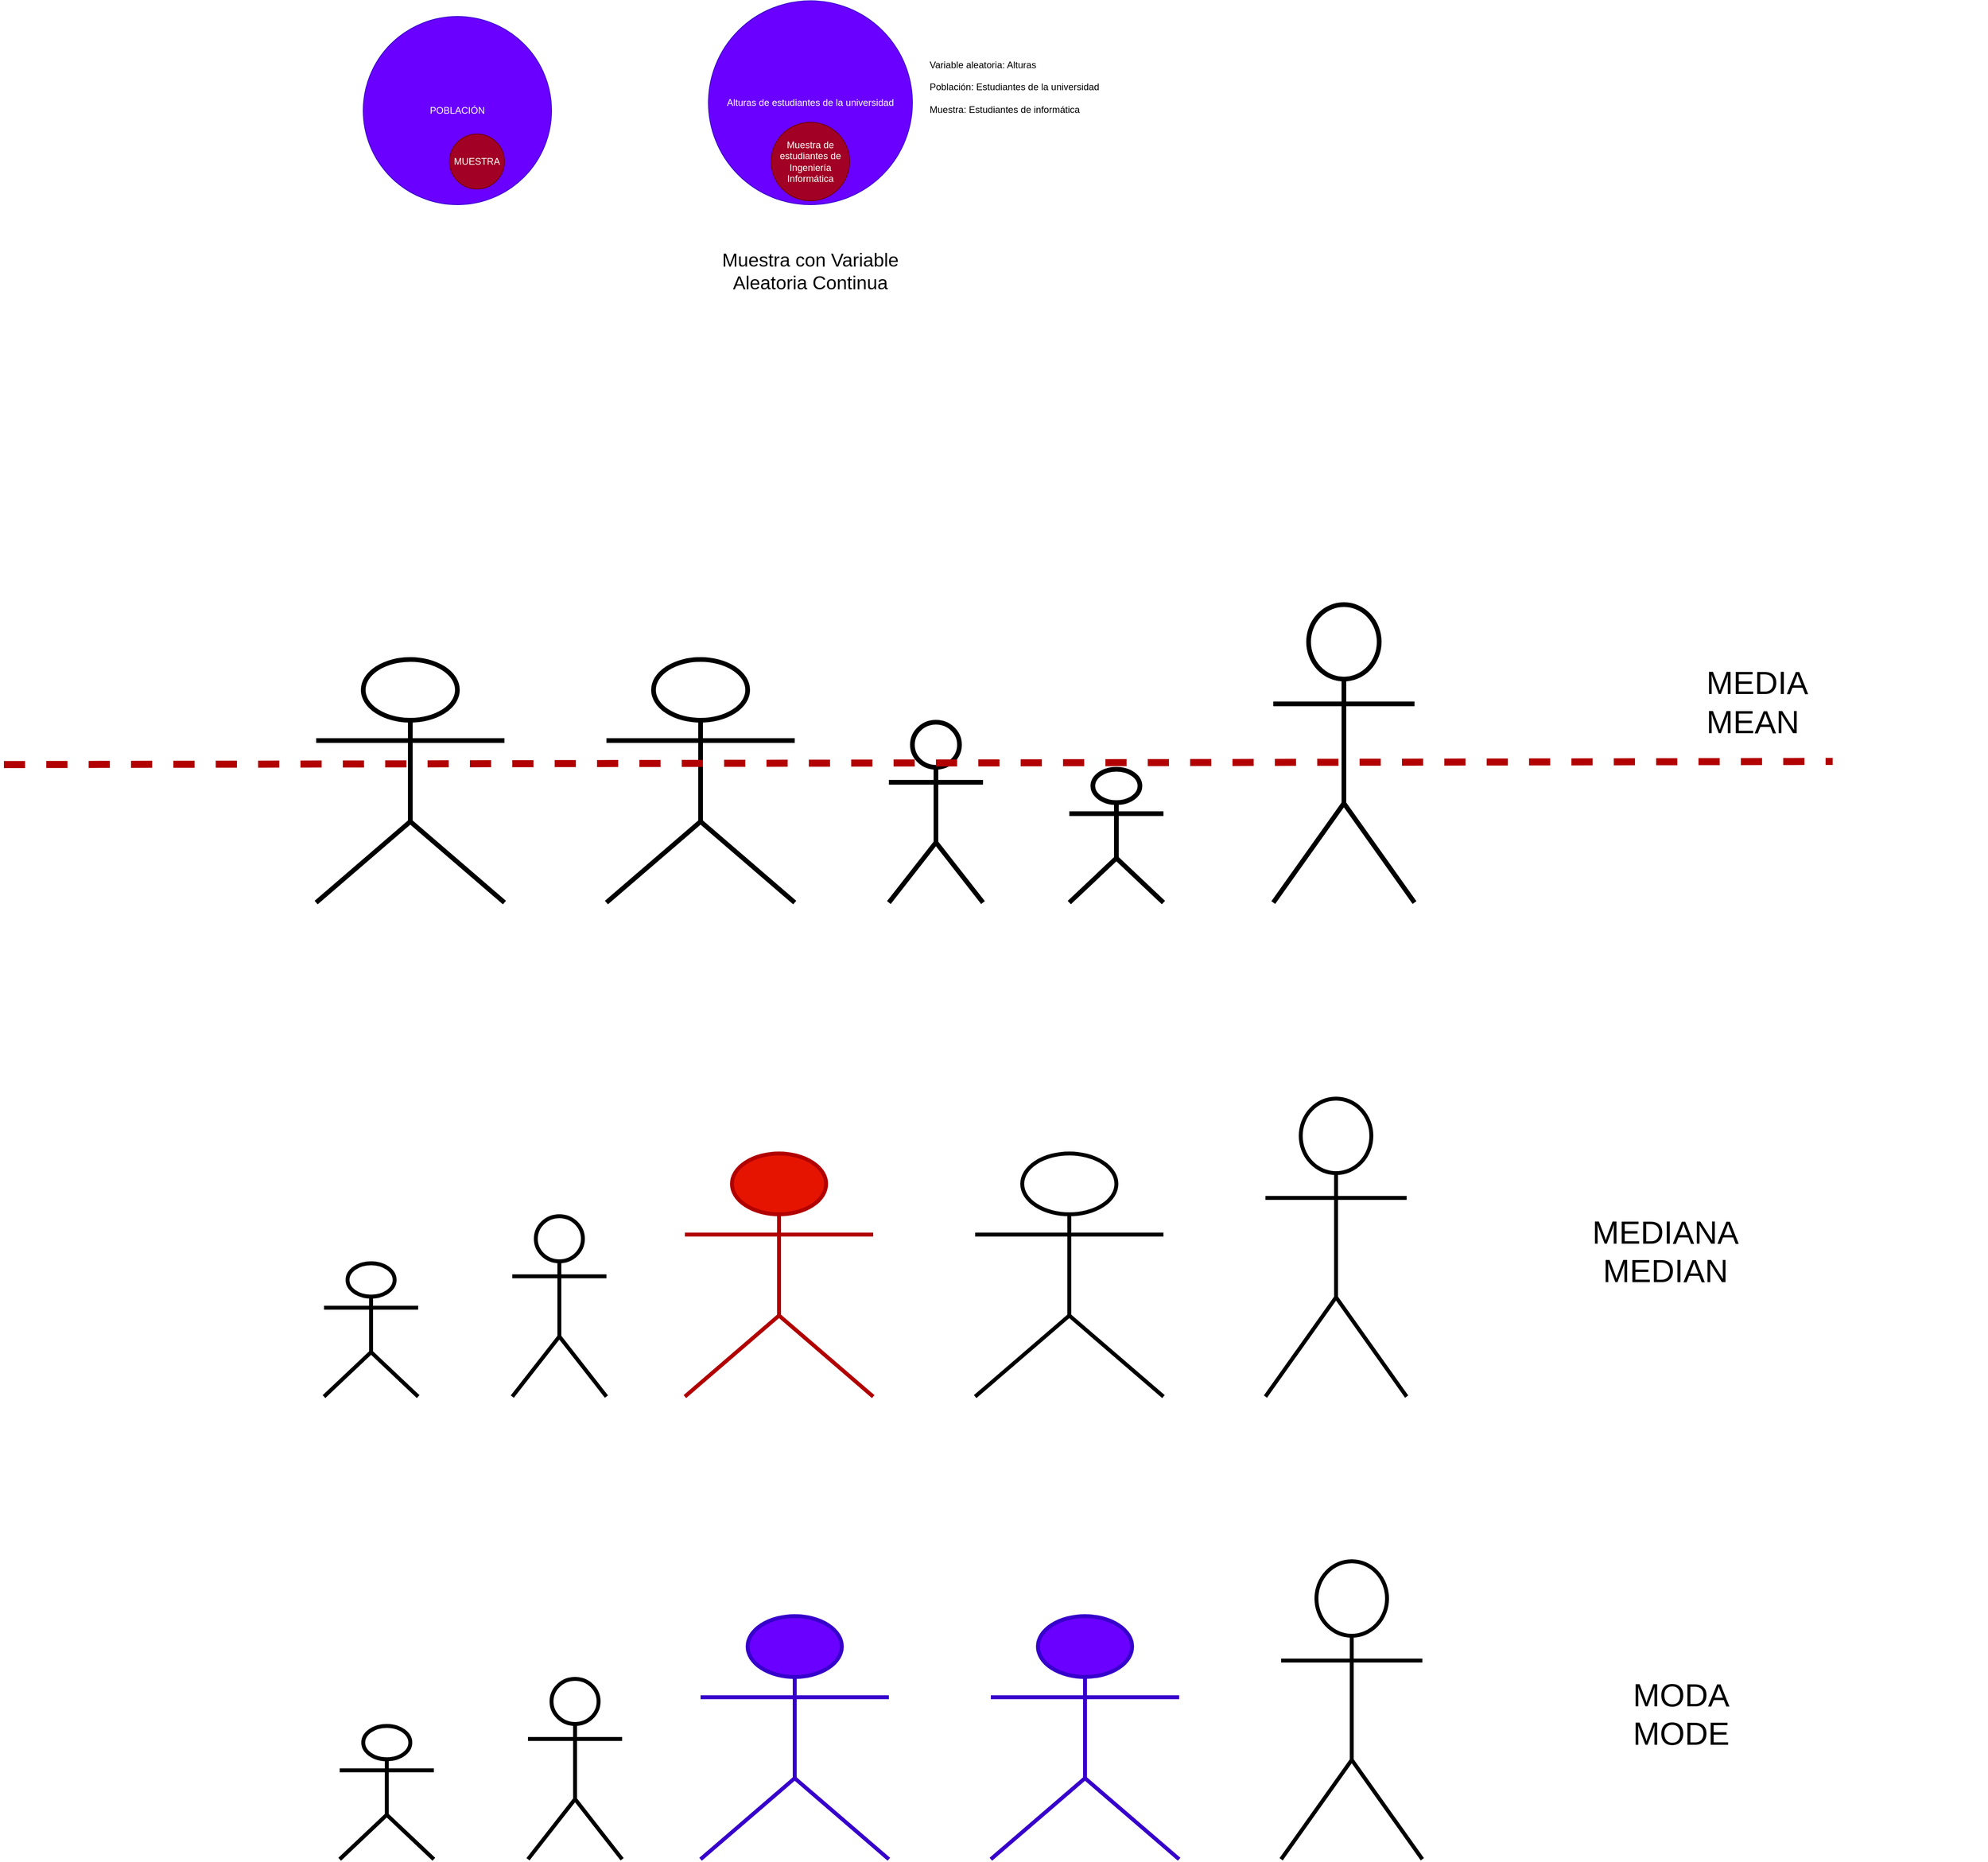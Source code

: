<mxfile version="24.7.5">
  <diagram name="Page-1" id="2sJVNby1LgSEMNk1-PV5">
    <mxGraphModel dx="3587" dy="1953" grid="1" gridSize="10" guides="1" tooltips="1" connect="1" arrows="1" fold="1" page="0" pageScale="1" pageWidth="850" pageHeight="1100" math="0" shadow="0">
      <root>
        <mxCell id="0" />
        <mxCell id="1" parent="0" />
        <mxCell id="nzXC6F38BJRtRWUt-cYX-1" value="POBLACIÓN" style="ellipse;whiteSpace=wrap;html=1;aspect=fixed;fillColor=#6a00ff;fontColor=#ffffff;strokeColor=#3700CC;" parent="1" vertex="1">
          <mxGeometry x="140" y="260" width="240" height="240" as="geometry" />
        </mxCell>
        <mxCell id="nzXC6F38BJRtRWUt-cYX-2" value="MUESTRA" style="ellipse;whiteSpace=wrap;html=1;aspect=fixed;fillColor=#a20025;fontColor=#ffffff;strokeColor=#6F0000;" parent="1" vertex="1">
          <mxGeometry x="250" y="410" width="70" height="70" as="geometry" />
        </mxCell>
        <mxCell id="nzXC6F38BJRtRWUt-cYX-3" value="Alturas de estudiantes de la universidad" style="ellipse;whiteSpace=wrap;html=1;aspect=fixed;fillColor=#6a00ff;fontColor=#ffffff;strokeColor=#3700CC;" parent="1" vertex="1">
          <mxGeometry x="580" y="240" width="260" height="260" as="geometry" />
        </mxCell>
        <mxCell id="nzXC6F38BJRtRWUt-cYX-4" value="Muestra de estudiantes de Ingeniería Informática" style="ellipse;whiteSpace=wrap;html=1;aspect=fixed;fillColor=#a20025;fontColor=#ffffff;strokeColor=#6F0000;" parent="1" vertex="1">
          <mxGeometry x="660" y="395" width="100" height="100" as="geometry" />
        </mxCell>
        <mxCell id="nzXC6F38BJRtRWUt-cYX-5" value="Variable aleatoria: Alturas&lt;div&gt;&lt;br&gt;&lt;/div&gt;&lt;div&gt;Población: Estudiantes de la universidad&lt;/div&gt;&lt;div&gt;&lt;br&gt;&lt;/div&gt;&lt;div&gt;Muestra: Estudiantes de informática&lt;/div&gt;" style="text;html=1;align=left;verticalAlign=middle;whiteSpace=wrap;rounded=0;" parent="1" vertex="1">
          <mxGeometry x="860" y="260" width="290" height="180" as="geometry" />
        </mxCell>
        <mxCell id="cdzvNs5AJnSTQuEF8yzZ-1" value="Muestra con Variable Aleatoria Continua" style="text;html=1;align=center;verticalAlign=middle;whiteSpace=wrap;rounded=0;fontSize=24;" vertex="1" parent="1">
          <mxGeometry x="580" y="550" width="260" height="70" as="geometry" />
        </mxCell>
        <mxCell id="cdzvNs5AJnSTQuEF8yzZ-18" value="" style="shape=umlActor;verticalLabelPosition=bottom;verticalAlign=top;html=1;outlineConnect=0;fillColor=#e51400;fontColor=#ffffff;strokeColor=#B20000;strokeWidth=5;" vertex="1" parent="1">
          <mxGeometry x="550" y="1710" width="240" height="310" as="geometry" />
        </mxCell>
        <mxCell id="cdzvNs5AJnSTQuEF8yzZ-19" value="" style="shape=umlActor;verticalLabelPosition=bottom;verticalAlign=top;html=1;outlineConnect=0;strokeWidth=5;" vertex="1" parent="1">
          <mxGeometry x="920" y="1710" width="240" height="310" as="geometry" />
        </mxCell>
        <mxCell id="cdzvNs5AJnSTQuEF8yzZ-20" value="" style="shape=umlActor;verticalLabelPosition=bottom;verticalAlign=top;html=1;outlineConnect=0;strokeWidth=5;" vertex="1" parent="1">
          <mxGeometry x="330" y="1790" width="120" height="230" as="geometry" />
        </mxCell>
        <mxCell id="cdzvNs5AJnSTQuEF8yzZ-21" value="" style="shape=umlActor;verticalLabelPosition=bottom;verticalAlign=top;html=1;outlineConnect=0;strokeWidth=5;" vertex="1" parent="1">
          <mxGeometry x="90" y="1850" width="120" height="170" as="geometry" />
        </mxCell>
        <mxCell id="cdzvNs5AJnSTQuEF8yzZ-22" value="" style="shape=umlActor;verticalLabelPosition=bottom;verticalAlign=top;html=1;outlineConnect=0;strokeWidth=5;" vertex="1" parent="1">
          <mxGeometry x="1290" y="1640" width="180" height="380" as="geometry" />
        </mxCell>
        <mxCell id="cdzvNs5AJnSTQuEF8yzZ-24" value="MEDIANA&lt;div&gt;MEDIAN&lt;/div&gt;" style="text;html=1;align=center;verticalAlign=top;whiteSpace=wrap;rounded=0;fontSize=41;" vertex="1" parent="1">
          <mxGeometry x="1620" y="1780" width="360" height="130" as="geometry" />
        </mxCell>
        <mxCell id="cdzvNs5AJnSTQuEF8yzZ-2" value="" style="shape=umlActor;verticalLabelPosition=bottom;verticalAlign=top;html=1;outlineConnect=0;strokeWidth=6;" vertex="1" parent="1">
          <mxGeometry x="80" y="1080" width="240" height="310" as="geometry" />
        </mxCell>
        <mxCell id="cdzvNs5AJnSTQuEF8yzZ-6" value="" style="shape=umlActor;verticalLabelPosition=bottom;verticalAlign=top;html=1;outlineConnect=0;strokeWidth=6;" vertex="1" parent="1">
          <mxGeometry x="450" y="1080" width="240" height="310" as="geometry" />
        </mxCell>
        <mxCell id="cdzvNs5AJnSTQuEF8yzZ-7" value="" style="shape=umlActor;verticalLabelPosition=bottom;verticalAlign=top;html=1;outlineConnect=0;strokeWidth=6;" vertex="1" parent="1">
          <mxGeometry x="810" y="1160" width="120" height="230" as="geometry" />
        </mxCell>
        <mxCell id="cdzvNs5AJnSTQuEF8yzZ-8" value="" style="shape=umlActor;verticalLabelPosition=bottom;verticalAlign=top;html=1;outlineConnect=0;strokeWidth=6;" vertex="1" parent="1">
          <mxGeometry x="1040" y="1220" width="120" height="170" as="geometry" />
        </mxCell>
        <mxCell id="cdzvNs5AJnSTQuEF8yzZ-9" value="" style="shape=umlActor;verticalLabelPosition=bottom;verticalAlign=top;html=1;outlineConnect=0;strokeWidth=6;" vertex="1" parent="1">
          <mxGeometry x="1300" y="1010" width="180" height="380" as="geometry" />
        </mxCell>
        <mxCell id="cdzvNs5AJnSTQuEF8yzZ-11" value="" style="endArrow=none;dashed=1;html=1;rounded=0;fillColor=#e51400;strokeColor=#B20000;strokeWidth=9;" edge="1" parent="1">
          <mxGeometry width="50" height="50" relative="1" as="geometry">
            <mxPoint x="-318" y="1214" as="sourcePoint" />
            <mxPoint x="2013" y="1210" as="targetPoint" />
          </mxGeometry>
        </mxCell>
        <mxCell id="cdzvNs5AJnSTQuEF8yzZ-14" value="MEDIA&lt;div&gt;MEAN&lt;/div&gt;" style="text;html=1;align=left;verticalAlign=middle;whiteSpace=wrap;rounded=0;fontSize=41;" vertex="1" parent="1">
          <mxGeometry x="1850" y="1070" width="360" height="130" as="geometry" />
        </mxCell>
        <mxCell id="cdzvNs5AJnSTQuEF8yzZ-26" value="" style="shape=umlActor;verticalLabelPosition=bottom;verticalAlign=top;html=1;outlineConnect=0;fillColor=#6a00ff;fontColor=#ffffff;strokeColor=#3700CC;strokeWidth=5;" vertex="1" parent="1">
          <mxGeometry x="570" y="2300" width="240" height="310" as="geometry" />
        </mxCell>
        <mxCell id="cdzvNs5AJnSTQuEF8yzZ-27" value="" style="shape=umlActor;verticalLabelPosition=bottom;verticalAlign=top;html=1;outlineConnect=0;strokeWidth=5;fillColor=#6a00ff;fontColor=#ffffff;strokeColor=#3700CC;" vertex="1" parent="1">
          <mxGeometry x="940" y="2300" width="240" height="310" as="geometry" />
        </mxCell>
        <mxCell id="cdzvNs5AJnSTQuEF8yzZ-28" value="" style="shape=umlActor;verticalLabelPosition=bottom;verticalAlign=top;html=1;outlineConnect=0;strokeWidth=5;" vertex="1" parent="1">
          <mxGeometry x="350" y="2380" width="120" height="230" as="geometry" />
        </mxCell>
        <mxCell id="cdzvNs5AJnSTQuEF8yzZ-29" value="" style="shape=umlActor;verticalLabelPosition=bottom;verticalAlign=top;html=1;outlineConnect=0;strokeWidth=5;" vertex="1" parent="1">
          <mxGeometry x="110" y="2440" width="120" height="170" as="geometry" />
        </mxCell>
        <mxCell id="cdzvNs5AJnSTQuEF8yzZ-30" value="" style="shape=umlActor;verticalLabelPosition=bottom;verticalAlign=top;html=1;outlineConnect=0;strokeWidth=5;" vertex="1" parent="1">
          <mxGeometry x="1310" y="2230" width="180" height="380" as="geometry" />
        </mxCell>
        <mxCell id="cdzvNs5AJnSTQuEF8yzZ-31" value="MODA&lt;div&gt;MODE&lt;/div&gt;" style="text;html=1;align=center;verticalAlign=top;whiteSpace=wrap;rounded=0;fontSize=41;" vertex="1" parent="1">
          <mxGeometry x="1640" y="2370" width="360" height="130" as="geometry" />
        </mxCell>
      </root>
    </mxGraphModel>
  </diagram>
</mxfile>
